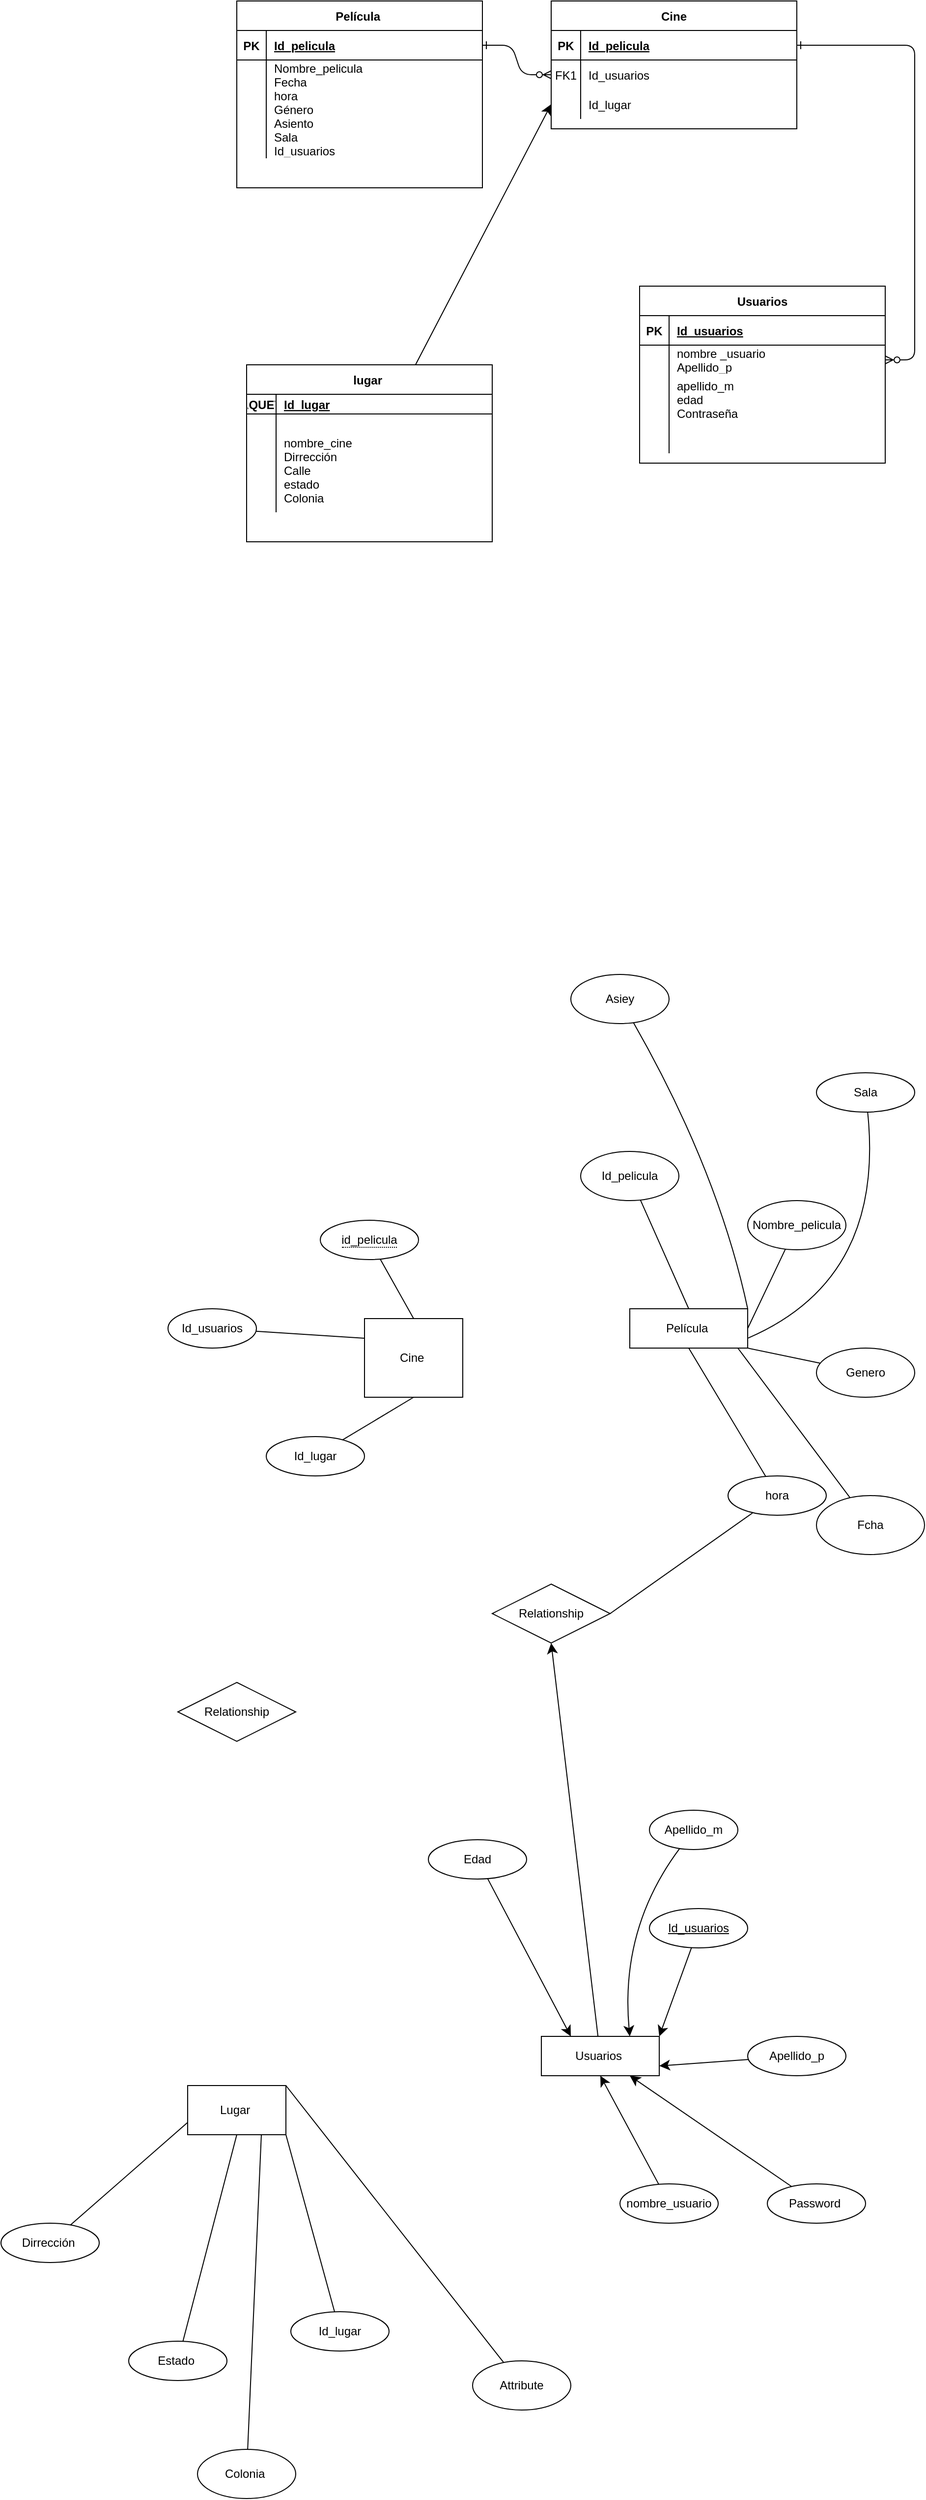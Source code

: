 <mxfile version="24.3.0" type="github">
  <diagram id="R2lEEEUBdFMjLlhIrx00" name="Page-1">
    <mxGraphModel dx="1503" dy="1144" grid="1" gridSize="10" guides="1" tooltips="1" connect="1" arrows="1" fold="1" page="1" pageScale="1" pageWidth="850" pageHeight="1100" math="0" shadow="0" extFonts="Permanent Marker^https://fonts.googleapis.com/css?family=Permanent+Marker">
      <root>
        <mxCell id="0" />
        <mxCell id="1" parent="0" />
        <mxCell id="C-vyLk0tnHw3VtMMgP7b-1" value="" style="edgeStyle=entityRelationEdgeStyle;endArrow=ERzeroToMany;startArrow=ERone;endFill=1;startFill=0;" parent="1" source="C-vyLk0tnHw3VtMMgP7b-24" target="C-vyLk0tnHw3VtMMgP7b-6" edge="1">
          <mxGeometry width="100" height="100" relative="1" as="geometry">
            <mxPoint x="340" y="720" as="sourcePoint" />
            <mxPoint x="440" y="620" as="targetPoint" />
          </mxGeometry>
        </mxCell>
        <mxCell id="C-vyLk0tnHw3VtMMgP7b-12" value="" style="edgeStyle=entityRelationEdgeStyle;endArrow=ERzeroToMany;startArrow=ERone;endFill=1;startFill=0;" parent="1" source="C-vyLk0tnHw3VtMMgP7b-3" target="C-vyLk0tnHw3VtMMgP7b-17" edge="1">
          <mxGeometry width="100" height="100" relative="1" as="geometry">
            <mxPoint x="400" y="180" as="sourcePoint" />
            <mxPoint x="460" y="205" as="targetPoint" />
          </mxGeometry>
        </mxCell>
        <mxCell id="C-vyLk0tnHw3VtMMgP7b-2" value="Cine" style="shape=table;startSize=30;container=1;collapsible=1;childLayout=tableLayout;fixedRows=1;rowLines=0;fontStyle=1;align=center;resizeLast=1;" parent="1" vertex="1">
          <mxGeometry x="450" y="120" width="250" height="130" as="geometry" />
        </mxCell>
        <mxCell id="C-vyLk0tnHw3VtMMgP7b-3" value="" style="shape=partialRectangle;collapsible=0;dropTarget=0;pointerEvents=0;fillColor=none;points=[[0,0.5],[1,0.5]];portConstraint=eastwest;top=0;left=0;right=0;bottom=1;" parent="C-vyLk0tnHw3VtMMgP7b-2" vertex="1">
          <mxGeometry y="30" width="250" height="30" as="geometry" />
        </mxCell>
        <mxCell id="C-vyLk0tnHw3VtMMgP7b-4" value="PK" style="shape=partialRectangle;overflow=hidden;connectable=0;fillColor=none;top=0;left=0;bottom=0;right=0;fontStyle=1;" parent="C-vyLk0tnHw3VtMMgP7b-3" vertex="1">
          <mxGeometry width="30" height="30" as="geometry">
            <mxRectangle width="30" height="30" as="alternateBounds" />
          </mxGeometry>
        </mxCell>
        <mxCell id="C-vyLk0tnHw3VtMMgP7b-5" value="Id_pelicula" style="shape=partialRectangle;overflow=hidden;connectable=0;fillColor=none;top=0;left=0;bottom=0;right=0;align=left;spacingLeft=6;fontStyle=5;" parent="C-vyLk0tnHw3VtMMgP7b-3" vertex="1">
          <mxGeometry x="30" width="220" height="30" as="geometry">
            <mxRectangle width="220" height="30" as="alternateBounds" />
          </mxGeometry>
        </mxCell>
        <mxCell id="C-vyLk0tnHw3VtMMgP7b-6" value="" style="shape=partialRectangle;collapsible=0;dropTarget=0;pointerEvents=0;fillColor=none;points=[[0,0.5],[1,0.5]];portConstraint=eastwest;top=0;left=0;right=0;bottom=0;" parent="C-vyLk0tnHw3VtMMgP7b-2" vertex="1">
          <mxGeometry y="60" width="250" height="30" as="geometry" />
        </mxCell>
        <mxCell id="C-vyLk0tnHw3VtMMgP7b-7" value="FK1" style="shape=partialRectangle;overflow=hidden;connectable=0;fillColor=none;top=0;left=0;bottom=0;right=0;" parent="C-vyLk0tnHw3VtMMgP7b-6" vertex="1">
          <mxGeometry width="30" height="30" as="geometry">
            <mxRectangle width="30" height="30" as="alternateBounds" />
          </mxGeometry>
        </mxCell>
        <mxCell id="C-vyLk0tnHw3VtMMgP7b-8" value="Id_usuarios" style="shape=partialRectangle;overflow=hidden;connectable=0;fillColor=none;top=0;left=0;bottom=0;right=0;align=left;spacingLeft=6;" parent="C-vyLk0tnHw3VtMMgP7b-6" vertex="1">
          <mxGeometry x="30" width="220" height="30" as="geometry">
            <mxRectangle width="220" height="30" as="alternateBounds" />
          </mxGeometry>
        </mxCell>
        <mxCell id="C-vyLk0tnHw3VtMMgP7b-9" value="" style="shape=partialRectangle;collapsible=0;dropTarget=0;pointerEvents=0;fillColor=none;points=[[0,0.5],[1,0.5]];portConstraint=eastwest;top=0;left=0;right=0;bottom=0;" parent="C-vyLk0tnHw3VtMMgP7b-2" vertex="1">
          <mxGeometry y="90" width="250" height="30" as="geometry" />
        </mxCell>
        <mxCell id="C-vyLk0tnHw3VtMMgP7b-10" value="" style="shape=partialRectangle;overflow=hidden;connectable=0;fillColor=none;top=0;left=0;bottom=0;right=0;" parent="C-vyLk0tnHw3VtMMgP7b-9" vertex="1">
          <mxGeometry width="30" height="30" as="geometry">
            <mxRectangle width="30" height="30" as="alternateBounds" />
          </mxGeometry>
        </mxCell>
        <mxCell id="C-vyLk0tnHw3VtMMgP7b-11" value="Id_lugar" style="shape=partialRectangle;overflow=hidden;connectable=0;fillColor=none;top=0;left=0;bottom=0;right=0;align=left;spacingLeft=6;" parent="C-vyLk0tnHw3VtMMgP7b-9" vertex="1">
          <mxGeometry x="30" width="220" height="30" as="geometry">
            <mxRectangle width="220" height="30" as="alternateBounds" />
          </mxGeometry>
        </mxCell>
        <mxCell id="C-vyLk0tnHw3VtMMgP7b-23" value="Película " style="shape=table;startSize=30;container=1;collapsible=1;childLayout=tableLayout;fixedRows=1;rowLines=0;fontStyle=1;align=center;resizeLast=1;" parent="1" vertex="1">
          <mxGeometry x="130" y="120" width="250" height="190" as="geometry" />
        </mxCell>
        <mxCell id="C-vyLk0tnHw3VtMMgP7b-24" value="" style="shape=partialRectangle;collapsible=0;dropTarget=0;pointerEvents=0;fillColor=none;points=[[0,0.5],[1,0.5]];portConstraint=eastwest;top=0;left=0;right=0;bottom=1;" parent="C-vyLk0tnHw3VtMMgP7b-23" vertex="1">
          <mxGeometry y="30" width="250" height="30" as="geometry" />
        </mxCell>
        <mxCell id="C-vyLk0tnHw3VtMMgP7b-25" value="PK" style="shape=partialRectangle;overflow=hidden;connectable=0;fillColor=none;top=0;left=0;bottom=0;right=0;fontStyle=1;" parent="C-vyLk0tnHw3VtMMgP7b-24" vertex="1">
          <mxGeometry width="30" height="30" as="geometry">
            <mxRectangle width="30" height="30" as="alternateBounds" />
          </mxGeometry>
        </mxCell>
        <mxCell id="C-vyLk0tnHw3VtMMgP7b-26" value="Id_pelicula" style="shape=partialRectangle;overflow=hidden;connectable=0;fillColor=none;top=0;left=0;bottom=0;right=0;align=left;spacingLeft=6;fontStyle=5;" parent="C-vyLk0tnHw3VtMMgP7b-24" vertex="1">
          <mxGeometry x="30" width="220" height="30" as="geometry">
            <mxRectangle width="220" height="30" as="alternateBounds" />
          </mxGeometry>
        </mxCell>
        <mxCell id="C-vyLk0tnHw3VtMMgP7b-27" value="" style="shape=partialRectangle;collapsible=0;dropTarget=0;pointerEvents=0;fillColor=none;points=[[0,0.5],[1,0.5]];portConstraint=eastwest;top=0;left=0;right=0;bottom=0;" parent="C-vyLk0tnHw3VtMMgP7b-23" vertex="1">
          <mxGeometry y="60" width="250" height="100" as="geometry" />
        </mxCell>
        <mxCell id="C-vyLk0tnHw3VtMMgP7b-28" value="" style="shape=partialRectangle;overflow=hidden;connectable=0;fillColor=none;top=0;left=0;bottom=0;right=0;" parent="C-vyLk0tnHw3VtMMgP7b-27" vertex="1">
          <mxGeometry width="30" height="100" as="geometry">
            <mxRectangle width="30" height="100" as="alternateBounds" />
          </mxGeometry>
        </mxCell>
        <mxCell id="C-vyLk0tnHw3VtMMgP7b-29" value="Nombre_pelicula &#xa;Fecha   &#xa;hora &#xa;Género  &#xa;Asiento  &#xa;Sala &#xa;Id_usuarios" style="shape=partialRectangle;overflow=hidden;connectable=0;fillColor=none;top=0;left=0;bottom=0;right=0;align=left;spacingLeft=6;" parent="C-vyLk0tnHw3VtMMgP7b-27" vertex="1">
          <mxGeometry x="30" width="220" height="100" as="geometry">
            <mxRectangle width="220" height="100" as="alternateBounds" />
          </mxGeometry>
        </mxCell>
        <mxCell id="C-vyLk0tnHw3VtMMgP7b-13" value="Usuarios" style="shape=table;startSize=30;container=1;collapsible=1;childLayout=tableLayout;fixedRows=1;rowLines=0;fontStyle=1;align=center;resizeLast=1;" parent="1" vertex="1">
          <mxGeometry x="540" y="410" width="250" height="180.0" as="geometry" />
        </mxCell>
        <mxCell id="C-vyLk0tnHw3VtMMgP7b-14" value="" style="shape=partialRectangle;collapsible=0;dropTarget=0;pointerEvents=0;fillColor=none;points=[[0,0.5],[1,0.5]];portConstraint=eastwest;top=0;left=0;right=0;bottom=1;" parent="C-vyLk0tnHw3VtMMgP7b-13" vertex="1">
          <mxGeometry y="30" width="250" height="30" as="geometry" />
        </mxCell>
        <mxCell id="C-vyLk0tnHw3VtMMgP7b-15" value="PK" style="shape=partialRectangle;overflow=hidden;connectable=0;fillColor=none;top=0;left=0;bottom=0;right=0;fontStyle=1;" parent="C-vyLk0tnHw3VtMMgP7b-14" vertex="1">
          <mxGeometry width="30" height="30" as="geometry">
            <mxRectangle width="30" height="30" as="alternateBounds" />
          </mxGeometry>
        </mxCell>
        <mxCell id="C-vyLk0tnHw3VtMMgP7b-16" value="Id_usuarios" style="shape=partialRectangle;overflow=hidden;connectable=0;fillColor=none;top=0;left=0;bottom=0;right=0;align=left;spacingLeft=6;fontStyle=5;" parent="C-vyLk0tnHw3VtMMgP7b-14" vertex="1">
          <mxGeometry x="30" width="220" height="30" as="geometry">
            <mxRectangle width="220" height="30" as="alternateBounds" />
          </mxGeometry>
        </mxCell>
        <mxCell id="C-vyLk0tnHw3VtMMgP7b-17" value="" style="shape=partialRectangle;collapsible=0;dropTarget=0;pointerEvents=0;fillColor=none;points=[[0,0.5],[1,0.5]];portConstraint=eastwest;top=0;left=0;right=0;bottom=0;" parent="C-vyLk0tnHw3VtMMgP7b-13" vertex="1">
          <mxGeometry y="60" width="250" height="30" as="geometry" />
        </mxCell>
        <mxCell id="C-vyLk0tnHw3VtMMgP7b-18" value="" style="shape=partialRectangle;overflow=hidden;connectable=0;fillColor=none;top=0;left=0;bottom=0;right=0;" parent="C-vyLk0tnHw3VtMMgP7b-17" vertex="1">
          <mxGeometry width="30" height="30" as="geometry">
            <mxRectangle width="30" height="30" as="alternateBounds" />
          </mxGeometry>
        </mxCell>
        <mxCell id="C-vyLk0tnHw3VtMMgP7b-19" value="nombre _usuario &#xa;Apellido_p" style="shape=partialRectangle;overflow=hidden;connectable=0;fillColor=none;top=0;left=0;bottom=0;right=0;align=left;spacingLeft=6;" parent="C-vyLk0tnHw3VtMMgP7b-17" vertex="1">
          <mxGeometry x="30" width="220" height="30" as="geometry">
            <mxRectangle width="220" height="30" as="alternateBounds" />
          </mxGeometry>
        </mxCell>
        <mxCell id="C-vyLk0tnHw3VtMMgP7b-20" value="" style="shape=partialRectangle;collapsible=0;dropTarget=0;pointerEvents=0;fillColor=none;points=[[0,0.5],[1,0.5]];portConstraint=eastwest;top=0;left=0;right=0;bottom=0;" parent="C-vyLk0tnHw3VtMMgP7b-13" vertex="1">
          <mxGeometry y="90" width="250" height="50" as="geometry" />
        </mxCell>
        <mxCell id="C-vyLk0tnHw3VtMMgP7b-21" value="" style="shape=partialRectangle;overflow=hidden;connectable=0;fillColor=none;top=0;left=0;bottom=0;right=0;" parent="C-vyLk0tnHw3VtMMgP7b-20" vertex="1">
          <mxGeometry width="30" height="50" as="geometry">
            <mxRectangle width="30" height="50" as="alternateBounds" />
          </mxGeometry>
        </mxCell>
        <mxCell id="C-vyLk0tnHw3VtMMgP7b-22" value="apellido_m&#xa;edad &#xa;Contraseña " style="shape=partialRectangle;overflow=hidden;connectable=0;fillColor=none;top=0;left=0;bottom=0;right=0;align=left;spacingLeft=6;" parent="C-vyLk0tnHw3VtMMgP7b-20" vertex="1">
          <mxGeometry x="30" width="220" height="50" as="geometry">
            <mxRectangle width="220" height="50" as="alternateBounds" />
          </mxGeometry>
        </mxCell>
        <mxCell id="0rqn_iqKc9x8zQTvj-Mi-1" value="" style="shape=partialRectangle;collapsible=0;dropTarget=0;pointerEvents=0;fillColor=none;points=[[0,0.5],[1,0.5]];portConstraint=eastwest;top=0;left=0;right=0;bottom=0;" vertex="1" parent="C-vyLk0tnHw3VtMMgP7b-13">
          <mxGeometry y="140" width="250" height="30" as="geometry" />
        </mxCell>
        <mxCell id="0rqn_iqKc9x8zQTvj-Mi-2" value="" style="shape=partialRectangle;overflow=hidden;connectable=0;fillColor=none;top=0;left=0;bottom=0;right=0;" vertex="1" parent="0rqn_iqKc9x8zQTvj-Mi-1">
          <mxGeometry width="30" height="30" as="geometry">
            <mxRectangle width="30" height="30" as="alternateBounds" />
          </mxGeometry>
        </mxCell>
        <mxCell id="0rqn_iqKc9x8zQTvj-Mi-3" value="" style="shape=partialRectangle;overflow=hidden;connectable=0;fillColor=none;top=0;left=0;bottom=0;right=0;align=left;spacingLeft=6;" vertex="1" parent="0rqn_iqKc9x8zQTvj-Mi-1">
          <mxGeometry x="30" width="220" height="30" as="geometry">
            <mxRectangle width="220" height="30" as="alternateBounds" />
          </mxGeometry>
        </mxCell>
        <mxCell id="0rqn_iqKc9x8zQTvj-Mi-11" style="edgeStyle=none;curved=1;rounded=0;orthogonalLoop=1;jettySize=auto;html=1;entryX=0;entryY=0.5;entryDx=0;entryDy=0;fontSize=12;startSize=8;endSize=8;endArrow=classic;endFill=1;" edge="1" parent="1" source="0rqn_iqKc9x8zQTvj-Mi-4" target="C-vyLk0tnHw3VtMMgP7b-9">
          <mxGeometry relative="1" as="geometry" />
        </mxCell>
        <mxCell id="0rqn_iqKc9x8zQTvj-Mi-4" value="lugar " style="shape=table;startSize=30;container=1;collapsible=1;childLayout=tableLayout;fixedRows=1;rowLines=0;fontStyle=1;align=center;resizeLast=1;" vertex="1" parent="1">
          <mxGeometry x="140" y="490" width="250" height="180" as="geometry" />
        </mxCell>
        <mxCell id="0rqn_iqKc9x8zQTvj-Mi-5" value="" style="shape=partialRectangle;collapsible=0;dropTarget=0;pointerEvents=0;fillColor=none;points=[[0,0.5],[1,0.5]];portConstraint=eastwest;top=0;left=0;right=0;bottom=1;" vertex="1" parent="0rqn_iqKc9x8zQTvj-Mi-4">
          <mxGeometry y="30" width="250" height="20" as="geometry" />
        </mxCell>
        <mxCell id="0rqn_iqKc9x8zQTvj-Mi-6" value="PAQUETE" style="shape=partialRectangle;overflow=hidden;connectable=0;fillColor=none;top=0;left=0;bottom=0;right=0;fontStyle=1;" vertex="1" parent="0rqn_iqKc9x8zQTvj-Mi-5">
          <mxGeometry width="30" height="20" as="geometry">
            <mxRectangle width="30" height="20" as="alternateBounds" />
          </mxGeometry>
        </mxCell>
        <mxCell id="0rqn_iqKc9x8zQTvj-Mi-7" value="Id_lugar" style="shape=partialRectangle;overflow=hidden;connectable=0;fillColor=none;top=0;left=0;bottom=0;right=0;align=left;spacingLeft=6;fontStyle=5;" vertex="1" parent="0rqn_iqKc9x8zQTvj-Mi-5">
          <mxGeometry x="30" width="220" height="20" as="geometry">
            <mxRectangle width="220" height="20" as="alternateBounds" />
          </mxGeometry>
        </mxCell>
        <mxCell id="0rqn_iqKc9x8zQTvj-Mi-8" value="" style="shape=partialRectangle;collapsible=0;dropTarget=0;pointerEvents=0;fillColor=none;points=[[0,0.5],[1,0.5]];portConstraint=eastwest;top=0;left=0;right=0;bottom=0;" vertex="1" parent="0rqn_iqKc9x8zQTvj-Mi-4">
          <mxGeometry y="50" width="250" height="100" as="geometry" />
        </mxCell>
        <mxCell id="0rqn_iqKc9x8zQTvj-Mi-9" value="" style="shape=partialRectangle;overflow=hidden;connectable=0;fillColor=none;top=0;left=0;bottom=0;right=0;" vertex="1" parent="0rqn_iqKc9x8zQTvj-Mi-8">
          <mxGeometry width="30" height="100" as="geometry">
            <mxRectangle width="30" height="100" as="alternateBounds" />
          </mxGeometry>
        </mxCell>
        <mxCell id="0rqn_iqKc9x8zQTvj-Mi-10" value="&#xa;nombre_cine&#xa;Dirrección &#xa;Calle&#xa;estado&#xa;Colonia " style="shape=partialRectangle;overflow=hidden;connectable=0;fillColor=none;top=0;left=0;bottom=0;right=0;align=left;spacingLeft=6;" vertex="1" parent="0rqn_iqKc9x8zQTvj-Mi-8">
          <mxGeometry x="30" width="220" height="100" as="geometry">
            <mxRectangle width="220" height="100" as="alternateBounds" />
          </mxGeometry>
        </mxCell>
        <mxCell id="0rqn_iqKc9x8zQTvj-Mi-12" value="&lt;font style=&quot;vertical-align: inherit;&quot;&gt;&lt;font style=&quot;vertical-align: inherit;&quot;&gt;&lt;font style=&quot;vertical-align: inherit;&quot;&gt;&lt;font style=&quot;vertical-align: inherit;&quot;&gt;Cine&amp;nbsp;&lt;/font&gt;&lt;/font&gt;&lt;/font&gt;&lt;/font&gt;" style="whiteSpace=wrap;html=1;align=center;" vertex="1" parent="1">
          <mxGeometry x="260" y="1460" width="100" height="80" as="geometry" />
        </mxCell>
        <mxCell id="0rqn_iqKc9x8zQTvj-Mi-20" style="edgeStyle=none;curved=1;rounded=0;orthogonalLoop=1;jettySize=auto;html=1;entryX=0.5;entryY=0;entryDx=0;entryDy=0;fontSize=12;startSize=8;endSize=8;endArrow=none;endFill=0;" edge="1" parent="1" source="0rqn_iqKc9x8zQTvj-Mi-13" target="0rqn_iqKc9x8zQTvj-Mi-12">
          <mxGeometry relative="1" as="geometry" />
        </mxCell>
        <mxCell id="0rqn_iqKc9x8zQTvj-Mi-13" value="&lt;span style=&quot;border-bottom: 1px dotted&quot;&gt;&lt;font style=&quot;vertical-align: inherit;&quot;&gt;&lt;font style=&quot;vertical-align: inherit;&quot;&gt;&lt;font style=&quot;vertical-align: inherit;&quot;&gt;&lt;font style=&quot;vertical-align: inherit;&quot;&gt;id_pelicula&lt;/font&gt;&lt;/font&gt;&lt;/font&gt;&lt;/font&gt;&lt;/span&gt;" style="ellipse;whiteSpace=wrap;html=1;align=center;" vertex="1" parent="1">
          <mxGeometry x="215" y="1360" width="100" height="40" as="geometry" />
        </mxCell>
        <mxCell id="0rqn_iqKc9x8zQTvj-Mi-19" style="edgeStyle=none;curved=1;rounded=0;orthogonalLoop=1;jettySize=auto;html=1;entryX=0;entryY=0.25;entryDx=0;entryDy=0;fontSize=12;startSize=8;endSize=8;endArrow=none;endFill=0;" edge="1" parent="1" source="0rqn_iqKc9x8zQTvj-Mi-14" target="0rqn_iqKc9x8zQTvj-Mi-12">
          <mxGeometry relative="1" as="geometry" />
        </mxCell>
        <mxCell id="0rqn_iqKc9x8zQTvj-Mi-14" value="&lt;font style=&quot;vertical-align: inherit;&quot;&gt;&lt;font style=&quot;vertical-align: inherit;&quot;&gt;Id_usuarios&lt;/font&gt;&lt;/font&gt;" style="ellipse;whiteSpace=wrap;html=1;align=center;" vertex="1" parent="1">
          <mxGeometry x="60" y="1450" width="90" height="40" as="geometry" />
        </mxCell>
        <mxCell id="0rqn_iqKc9x8zQTvj-Mi-18" style="edgeStyle=none;curved=1;rounded=0;orthogonalLoop=1;jettySize=auto;html=1;entryX=0.5;entryY=1;entryDx=0;entryDy=0;fontSize=12;startSize=8;endSize=8;endArrow=none;endFill=0;" edge="1" parent="1" source="0rqn_iqKc9x8zQTvj-Mi-15" target="0rqn_iqKc9x8zQTvj-Mi-12">
          <mxGeometry relative="1" as="geometry" />
        </mxCell>
        <mxCell id="0rqn_iqKc9x8zQTvj-Mi-15" value="&lt;font style=&quot;vertical-align: inherit;&quot;&gt;&lt;font style=&quot;vertical-align: inherit;&quot;&gt;Id_lugar&lt;/font&gt;&lt;/font&gt;" style="ellipse;whiteSpace=wrap;html=1;align=center;" vertex="1" parent="1">
          <mxGeometry x="160" y="1580" width="100" height="40" as="geometry" />
        </mxCell>
        <mxCell id="0rqn_iqKc9x8zQTvj-Mi-21" value="Relationship" style="shape=rhombus;perimeter=rhombusPerimeter;whiteSpace=wrap;html=1;align=center;" vertex="1" parent="1">
          <mxGeometry x="390" y="1730" width="120" height="60" as="geometry" />
        </mxCell>
        <mxCell id="0rqn_iqKc9x8zQTvj-Mi-22" value="&lt;font style=&quot;vertical-align: inherit;&quot;&gt;&lt;font style=&quot;vertical-align: inherit;&quot;&gt;Película&amp;nbsp;&lt;/font&gt;&lt;/font&gt;" style="whiteSpace=wrap;html=1;align=center;" vertex="1" parent="1">
          <mxGeometry x="530" y="1450" width="120" height="40" as="geometry" />
        </mxCell>
        <mxCell id="0rqn_iqKc9x8zQTvj-Mi-33" style="edgeStyle=none;curved=1;rounded=0;orthogonalLoop=1;jettySize=auto;html=1;entryX=0.5;entryY=0;entryDx=0;entryDy=0;fontSize=12;startSize=8;endSize=8;endArrow=none;endFill=0;" edge="1" parent="1" source="0rqn_iqKc9x8zQTvj-Mi-23" target="0rqn_iqKc9x8zQTvj-Mi-22">
          <mxGeometry relative="1" as="geometry" />
        </mxCell>
        <mxCell id="0rqn_iqKc9x8zQTvj-Mi-23" value="&lt;font style=&quot;vertical-align: inherit;&quot;&gt;&lt;font style=&quot;vertical-align: inherit;&quot;&gt;Id_pelicula&lt;/font&gt;&lt;/font&gt;" style="ellipse;whiteSpace=wrap;html=1;align=center;" vertex="1" parent="1">
          <mxGeometry x="480" y="1290" width="100" height="50" as="geometry" />
        </mxCell>
        <mxCell id="0rqn_iqKc9x8zQTvj-Mi-34" style="edgeStyle=none;curved=1;rounded=0;orthogonalLoop=1;jettySize=auto;html=1;fontSize=12;startSize=8;endSize=8;endArrow=none;endFill=0;" edge="1" parent="1" source="0rqn_iqKc9x8zQTvj-Mi-24">
          <mxGeometry relative="1" as="geometry">
            <mxPoint x="650" y="1470" as="targetPoint" />
          </mxGeometry>
        </mxCell>
        <mxCell id="0rqn_iqKc9x8zQTvj-Mi-24" value="&lt;font style=&quot;vertical-align: inherit;&quot;&gt;&lt;font style=&quot;vertical-align: inherit;&quot;&gt;Nombre_pelicula&lt;/font&gt;&lt;/font&gt;" style="ellipse;whiteSpace=wrap;html=1;align=center;" vertex="1" parent="1">
          <mxGeometry x="650" y="1340" width="100" height="50" as="geometry" />
        </mxCell>
        <mxCell id="0rqn_iqKc9x8zQTvj-Mi-36" style="edgeStyle=none;curved=1;rounded=0;orthogonalLoop=1;jettySize=auto;html=1;entryX=1;entryY=1;entryDx=0;entryDy=0;fontSize=12;startSize=8;endSize=8;endArrow=none;endFill=0;" edge="1" parent="1" source="0rqn_iqKc9x8zQTvj-Mi-25" target="0rqn_iqKc9x8zQTvj-Mi-22">
          <mxGeometry relative="1" as="geometry" />
        </mxCell>
        <mxCell id="0rqn_iqKc9x8zQTvj-Mi-25" value="&lt;font style=&quot;vertical-align: inherit;&quot;&gt;&lt;font style=&quot;vertical-align: inherit;&quot;&gt;Genero&lt;/font&gt;&lt;/font&gt;" style="ellipse;whiteSpace=wrap;html=1;align=center;" vertex="1" parent="1">
          <mxGeometry x="720" y="1490" width="100" height="50" as="geometry" />
        </mxCell>
        <mxCell id="0rqn_iqKc9x8zQTvj-Mi-38" style="edgeStyle=none;curved=1;rounded=0;orthogonalLoop=1;jettySize=auto;html=1;entryX=0.5;entryY=1;entryDx=0;entryDy=0;fontSize=12;startSize=8;endSize=8;endArrow=none;endFill=0;" edge="1" parent="1" source="0rqn_iqKc9x8zQTvj-Mi-26" target="0rqn_iqKc9x8zQTvj-Mi-22">
          <mxGeometry relative="1" as="geometry" />
        </mxCell>
        <mxCell id="0rqn_iqKc9x8zQTvj-Mi-39" style="edgeStyle=none;curved=1;rounded=0;orthogonalLoop=1;jettySize=auto;html=1;entryX=1;entryY=0.5;entryDx=0;entryDy=0;fontSize=12;startSize=8;endSize=8;endArrow=none;endFill=0;" edge="1" parent="1" source="0rqn_iqKc9x8zQTvj-Mi-26" target="0rqn_iqKc9x8zQTvj-Mi-21">
          <mxGeometry relative="1" as="geometry" />
        </mxCell>
        <mxCell id="0rqn_iqKc9x8zQTvj-Mi-26" value="&lt;font style=&quot;vertical-align: inherit;&quot;&gt;&lt;font style=&quot;vertical-align: inherit;&quot;&gt;hora&lt;/font&gt;&lt;/font&gt;" style="ellipse;whiteSpace=wrap;html=1;align=center;" vertex="1" parent="1">
          <mxGeometry x="630" y="1620" width="100" height="40" as="geometry" />
        </mxCell>
        <mxCell id="0rqn_iqKc9x8zQTvj-Mi-37" style="edgeStyle=none;curved=1;rounded=0;orthogonalLoop=1;jettySize=auto;html=1;fontSize=12;startSize=8;endSize=8;endArrow=none;endFill=0;" edge="1" parent="1" source="0rqn_iqKc9x8zQTvj-Mi-27">
          <mxGeometry relative="1" as="geometry">
            <mxPoint x="640" y="1490" as="targetPoint" />
          </mxGeometry>
        </mxCell>
        <mxCell id="0rqn_iqKc9x8zQTvj-Mi-27" value="&lt;font style=&quot;vertical-align: inherit;&quot;&gt;&lt;font style=&quot;vertical-align: inherit;&quot;&gt;Fcha&lt;/font&gt;&lt;/font&gt;" style="ellipse;whiteSpace=wrap;html=1;align=center;" vertex="1" parent="1">
          <mxGeometry x="720" y="1640" width="110" height="60" as="geometry" />
        </mxCell>
        <mxCell id="0rqn_iqKc9x8zQTvj-Mi-35" style="edgeStyle=none;curved=1;rounded=0;orthogonalLoop=1;jettySize=auto;html=1;fontSize=12;startSize=8;endSize=8;endArrow=none;endFill=0;" edge="1" parent="1" source="0rqn_iqKc9x8zQTvj-Mi-30">
          <mxGeometry relative="1" as="geometry">
            <mxPoint x="650" y="1480" as="targetPoint" />
            <Array as="points">
              <mxPoint x="790" y="1420" />
            </Array>
          </mxGeometry>
        </mxCell>
        <mxCell id="0rqn_iqKc9x8zQTvj-Mi-30" value="&lt;font style=&quot;vertical-align: inherit;&quot;&gt;&lt;font style=&quot;vertical-align: inherit;&quot;&gt;Sala&lt;/font&gt;&lt;/font&gt;" style="ellipse;whiteSpace=wrap;html=1;align=center;" vertex="1" parent="1">
          <mxGeometry x="720" y="1210" width="100" height="40" as="geometry" />
        </mxCell>
        <mxCell id="0rqn_iqKc9x8zQTvj-Mi-32" style="edgeStyle=none;curved=1;rounded=0;orthogonalLoop=1;jettySize=auto;html=1;entryX=1;entryY=0;entryDx=0;entryDy=0;fontSize=12;startSize=8;endSize=8;endArrow=none;endFill=0;" edge="1" parent="1" source="0rqn_iqKc9x8zQTvj-Mi-31" target="0rqn_iqKc9x8zQTvj-Mi-22">
          <mxGeometry relative="1" as="geometry">
            <Array as="points">
              <mxPoint x="620" y="1310" />
            </Array>
          </mxGeometry>
        </mxCell>
        <mxCell id="0rqn_iqKc9x8zQTvj-Mi-31" value="&lt;font style=&quot;vertical-align: inherit;&quot;&gt;&lt;font style=&quot;vertical-align: inherit;&quot;&gt;Asiey&lt;/font&gt;&lt;/font&gt;" style="ellipse;whiteSpace=wrap;html=1;align=center;" vertex="1" parent="1">
          <mxGeometry x="470" y="1110" width="100" height="50" as="geometry" />
        </mxCell>
        <mxCell id="0rqn_iqKc9x8zQTvj-Mi-56" style="edgeStyle=none;curved=1;rounded=0;orthogonalLoop=1;jettySize=auto;html=1;entryX=0.5;entryY=1;entryDx=0;entryDy=0;fontSize=12;startSize=8;endSize=8;" edge="1" parent="1" source="0rqn_iqKc9x8zQTvj-Mi-40" target="0rqn_iqKc9x8zQTvj-Mi-21">
          <mxGeometry relative="1" as="geometry" />
        </mxCell>
        <mxCell id="0rqn_iqKc9x8zQTvj-Mi-40" value="&lt;font style=&quot;vertical-align: inherit;&quot;&gt;&lt;font style=&quot;vertical-align: inherit;&quot;&gt;Usuarios&amp;nbsp;&lt;/font&gt;&lt;/font&gt;" style="whiteSpace=wrap;html=1;align=center;" vertex="1" parent="1">
          <mxGeometry x="440" y="2190" width="120" height="40" as="geometry" />
        </mxCell>
        <mxCell id="0rqn_iqKc9x8zQTvj-Mi-51" style="edgeStyle=none;curved=1;rounded=0;orthogonalLoop=1;jettySize=auto;html=1;entryX=1;entryY=0;entryDx=0;entryDy=0;fontSize=12;startSize=8;endSize=8;" edge="1" parent="1" source="0rqn_iqKc9x8zQTvj-Mi-42" target="0rqn_iqKc9x8zQTvj-Mi-40">
          <mxGeometry relative="1" as="geometry" />
        </mxCell>
        <mxCell id="0rqn_iqKc9x8zQTvj-Mi-42" value="&lt;font style=&quot;vertical-align: inherit;&quot;&gt;&lt;font style=&quot;vertical-align: inherit;&quot;&gt;Id_usuarios&lt;/font&gt;&lt;/font&gt;" style="ellipse;whiteSpace=wrap;html=1;align=center;fontStyle=4;" vertex="1" parent="1">
          <mxGeometry x="550" y="2060" width="100" height="40" as="geometry" />
        </mxCell>
        <mxCell id="0rqn_iqKc9x8zQTvj-Mi-55" style="edgeStyle=none;curved=1;rounded=0;orthogonalLoop=1;jettySize=auto;html=1;fontSize=12;startSize=8;endSize=8;entryX=0.5;entryY=1;entryDx=0;entryDy=0;" edge="1" parent="1" source="0rqn_iqKc9x8zQTvj-Mi-43" target="0rqn_iqKc9x8zQTvj-Mi-40">
          <mxGeometry relative="1" as="geometry">
            <mxPoint x="490" y="2250" as="targetPoint" />
          </mxGeometry>
        </mxCell>
        <mxCell id="0rqn_iqKc9x8zQTvj-Mi-43" value="&lt;font style=&quot;vertical-align: inherit;&quot;&gt;&lt;font style=&quot;vertical-align: inherit;&quot;&gt;nombre_usuario&lt;/font&gt;&lt;/font&gt;" style="ellipse;whiteSpace=wrap;html=1;align=center;" vertex="1" parent="1">
          <mxGeometry x="520" y="2340" width="100" height="40" as="geometry" />
        </mxCell>
        <mxCell id="0rqn_iqKc9x8zQTvj-Mi-49" style="edgeStyle=none;curved=1;rounded=0;orthogonalLoop=1;jettySize=auto;html=1;entryX=0.25;entryY=0;entryDx=0;entryDy=0;fontSize=12;startSize=8;endSize=8;" edge="1" parent="1" source="0rqn_iqKc9x8zQTvj-Mi-44" target="0rqn_iqKc9x8zQTvj-Mi-40">
          <mxGeometry relative="1" as="geometry" />
        </mxCell>
        <mxCell id="0rqn_iqKc9x8zQTvj-Mi-44" value="&lt;font style=&quot;vertical-align: inherit;&quot;&gt;&lt;font style=&quot;vertical-align: inherit;&quot;&gt;Edad&lt;/font&gt;&lt;/font&gt;" style="ellipse;whiteSpace=wrap;html=1;align=center;" vertex="1" parent="1">
          <mxGeometry x="325" y="1990" width="100" height="40" as="geometry" />
        </mxCell>
        <mxCell id="0rqn_iqKc9x8zQTvj-Mi-50" style="edgeStyle=none;curved=1;rounded=0;orthogonalLoop=1;jettySize=auto;html=1;fontSize=12;startSize=8;endSize=8;entryX=0.75;entryY=0;entryDx=0;entryDy=0;" edge="1" parent="1" source="0rqn_iqKc9x8zQTvj-Mi-46" target="0rqn_iqKc9x8zQTvj-Mi-40">
          <mxGeometry relative="1" as="geometry">
            <mxPoint x="500" y="2180" as="targetPoint" />
            <Array as="points">
              <mxPoint x="520" y="2080" />
            </Array>
          </mxGeometry>
        </mxCell>
        <mxCell id="0rqn_iqKc9x8zQTvj-Mi-46" value="&lt;font style=&quot;vertical-align: inherit;&quot;&gt;&lt;font style=&quot;vertical-align: inherit;&quot;&gt;Apellido_m&lt;/font&gt;&lt;/font&gt;" style="ellipse;whiteSpace=wrap;html=1;align=center;" vertex="1" parent="1">
          <mxGeometry x="550" y="1960" width="90" height="40" as="geometry" />
        </mxCell>
        <mxCell id="0rqn_iqKc9x8zQTvj-Mi-52" style="edgeStyle=none;curved=1;rounded=0;orthogonalLoop=1;jettySize=auto;html=1;entryX=1;entryY=0.75;entryDx=0;entryDy=0;fontSize=12;startSize=8;endSize=8;" edge="1" parent="1" source="0rqn_iqKc9x8zQTvj-Mi-47" target="0rqn_iqKc9x8zQTvj-Mi-40">
          <mxGeometry relative="1" as="geometry" />
        </mxCell>
        <mxCell id="0rqn_iqKc9x8zQTvj-Mi-47" value="&lt;font style=&quot;vertical-align: inherit;&quot;&gt;&lt;font style=&quot;vertical-align: inherit;&quot;&gt;Apellido_p&lt;/font&gt;&lt;/font&gt;" style="ellipse;whiteSpace=wrap;html=1;align=center;" vertex="1" parent="1">
          <mxGeometry x="650" y="2190" width="100" height="40" as="geometry" />
        </mxCell>
        <mxCell id="0rqn_iqKc9x8zQTvj-Mi-54" style="edgeStyle=none;curved=1;rounded=0;orthogonalLoop=1;jettySize=auto;html=1;entryX=0.75;entryY=1;entryDx=0;entryDy=0;fontSize=12;startSize=8;endSize=8;" edge="1" parent="1" source="0rqn_iqKc9x8zQTvj-Mi-48" target="0rqn_iqKc9x8zQTvj-Mi-40">
          <mxGeometry relative="1" as="geometry" />
        </mxCell>
        <mxCell id="0rqn_iqKc9x8zQTvj-Mi-48" value="&lt;font style=&quot;vertical-align: inherit;&quot;&gt;&lt;font style=&quot;vertical-align: inherit;&quot;&gt;Password&amp;nbsp;&lt;/font&gt;&lt;/font&gt;" style="ellipse;whiteSpace=wrap;html=1;align=center;" vertex="1" parent="1">
          <mxGeometry x="670" y="2340" width="100" height="40" as="geometry" />
        </mxCell>
        <mxCell id="0rqn_iqKc9x8zQTvj-Mi-57" value="Relationship" style="shape=rhombus;perimeter=rhombusPerimeter;whiteSpace=wrap;html=1;align=center;" vertex="1" parent="1">
          <mxGeometry x="70" y="1830" width="120" height="60" as="geometry" />
        </mxCell>
        <mxCell id="0rqn_iqKc9x8zQTvj-Mi-58" value="&lt;font style=&quot;vertical-align: inherit;&quot;&gt;&lt;font style=&quot;vertical-align: inherit;&quot;&gt;Lugar&amp;nbsp;&lt;/font&gt;&lt;/font&gt;" style="whiteSpace=wrap;html=1;align=center;" vertex="1" parent="1">
          <mxGeometry x="80" y="2240" width="100" height="50" as="geometry" />
        </mxCell>
        <mxCell id="0rqn_iqKc9x8zQTvj-Mi-66" style="edgeStyle=none;curved=1;rounded=0;orthogonalLoop=1;jettySize=auto;html=1;fontSize=12;startSize=8;endSize=8;entryX=0.75;entryY=1;entryDx=0;entryDy=0;endArrow=none;endFill=0;" edge="1" parent="1" source="0rqn_iqKc9x8zQTvj-Mi-59" target="0rqn_iqKc9x8zQTvj-Mi-58">
          <mxGeometry relative="1" as="geometry">
            <mxPoint x="170" y="2320" as="targetPoint" />
          </mxGeometry>
        </mxCell>
        <mxCell id="0rqn_iqKc9x8zQTvj-Mi-59" value="&lt;font style=&quot;vertical-align: inherit;&quot;&gt;&lt;font style=&quot;vertical-align: inherit;&quot;&gt;&lt;font style=&quot;vertical-align: inherit;&quot;&gt;&lt;font style=&quot;vertical-align: inherit;&quot;&gt;Colonia&amp;nbsp;&lt;/font&gt;&lt;/font&gt;&lt;/font&gt;&lt;/font&gt;" style="ellipse;whiteSpace=wrap;html=1;align=center;" vertex="1" parent="1">
          <mxGeometry x="90" y="2610" width="100" height="50" as="geometry" />
        </mxCell>
        <mxCell id="0rqn_iqKc9x8zQTvj-Mi-67" style="edgeStyle=none;curved=1;rounded=0;orthogonalLoop=1;jettySize=auto;html=1;fontSize=12;startSize=8;endSize=8;entryX=1;entryY=1;entryDx=0;entryDy=0;endArrow=none;endFill=0;" edge="1" parent="1" source="0rqn_iqKc9x8zQTvj-Mi-60" target="0rqn_iqKc9x8zQTvj-Mi-58">
          <mxGeometry relative="1" as="geometry">
            <mxPoint x="220" y="2330" as="targetPoint" />
          </mxGeometry>
        </mxCell>
        <mxCell id="0rqn_iqKc9x8zQTvj-Mi-60" value="&lt;font style=&quot;vertical-align: inherit;&quot;&gt;&lt;font style=&quot;vertical-align: inherit;&quot;&gt;Id_lugar&lt;/font&gt;&lt;/font&gt;" style="ellipse;whiteSpace=wrap;html=1;align=center;" vertex="1" parent="1">
          <mxGeometry x="185" y="2470" width="100" height="40" as="geometry" />
        </mxCell>
        <mxCell id="0rqn_iqKc9x8zQTvj-Mi-68" style="edgeStyle=none;curved=1;rounded=0;orthogonalLoop=1;jettySize=auto;html=1;fontSize=12;startSize=8;endSize=8;entryX=1;entryY=0;entryDx=0;entryDy=0;endArrow=none;endFill=0;" edge="1" parent="1" source="0rqn_iqKc9x8zQTvj-Mi-61" target="0rqn_iqKc9x8zQTvj-Mi-58">
          <mxGeometry relative="1" as="geometry">
            <mxPoint x="190" y="2270" as="targetPoint" />
          </mxGeometry>
        </mxCell>
        <mxCell id="0rqn_iqKc9x8zQTvj-Mi-61" value="Attribute" style="ellipse;whiteSpace=wrap;html=1;align=center;" vertex="1" parent="1">
          <mxGeometry x="370" y="2520" width="100" height="50" as="geometry" />
        </mxCell>
        <mxCell id="0rqn_iqKc9x8zQTvj-Mi-64" style="edgeStyle=none;curved=1;rounded=0;orthogonalLoop=1;jettySize=auto;html=1;entryX=0;entryY=0.75;entryDx=0;entryDy=0;fontSize=12;startSize=8;endSize=8;endArrow=none;endFill=0;" edge="1" parent="1" source="0rqn_iqKc9x8zQTvj-Mi-62" target="0rqn_iqKc9x8zQTvj-Mi-58">
          <mxGeometry relative="1" as="geometry" />
        </mxCell>
        <mxCell id="0rqn_iqKc9x8zQTvj-Mi-62" value="&lt;font style=&quot;vertical-align: inherit;&quot;&gt;&lt;font style=&quot;vertical-align: inherit;&quot;&gt;Dirrección&amp;nbsp;&lt;/font&gt;&lt;/font&gt;" style="ellipse;whiteSpace=wrap;html=1;align=center;" vertex="1" parent="1">
          <mxGeometry x="-110" y="2380" width="100" height="40" as="geometry" />
        </mxCell>
        <mxCell id="0rqn_iqKc9x8zQTvj-Mi-65" style="edgeStyle=none;curved=1;rounded=0;orthogonalLoop=1;jettySize=auto;html=1;entryX=0.5;entryY=1;entryDx=0;entryDy=0;fontSize=12;startSize=8;endSize=8;endArrow=none;endFill=0;" edge="1" parent="1" source="0rqn_iqKc9x8zQTvj-Mi-63" target="0rqn_iqKc9x8zQTvj-Mi-58">
          <mxGeometry relative="1" as="geometry" />
        </mxCell>
        <mxCell id="0rqn_iqKc9x8zQTvj-Mi-63" value="&lt;font style=&quot;vertical-align: inherit;&quot;&gt;&lt;font style=&quot;vertical-align: inherit;&quot;&gt;Estado&amp;nbsp;&lt;/font&gt;&lt;/font&gt;" style="ellipse;whiteSpace=wrap;html=1;align=center;" vertex="1" parent="1">
          <mxGeometry x="20" y="2500" width="100" height="40" as="geometry" />
        </mxCell>
      </root>
    </mxGraphModel>
  </diagram>
</mxfile>
